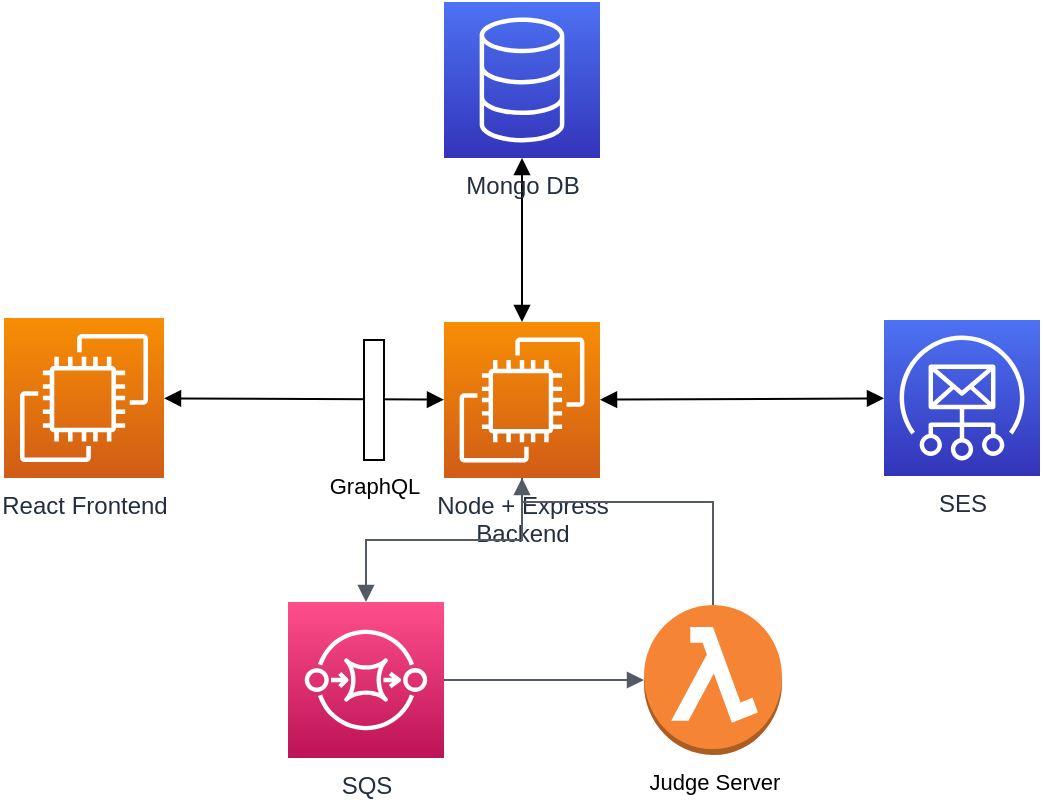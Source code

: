<mxfile version="16.2.4" type="github">
  <diagram id="iUIAf91yaw_snY8xgFvM" name="Page-1">
    <mxGraphModel dx="1426" dy="797" grid="1" gridSize="10" guides="1" tooltips="1" connect="1" arrows="1" fold="1" page="1" pageScale="1" pageWidth="827" pageHeight="1169" math="0" shadow="0">
      <root>
        <mxCell id="0" />
        <mxCell id="1" parent="0" />
        <mxCell id="6MKFGP_MM5SU60d12Fkj-26" value="" style="edgeStyle=none;shape=connector;rounded=0;orthogonalLoop=1;jettySize=auto;html=1;labelBackgroundColor=default;fontFamily=Helvetica;fontSize=11;fontColor=default;startArrow=block;startFill=1;endArrow=block;endFill=1;strokeColor=default;" edge="1" parent="1" source="6MKFGP_MM5SU60d12Fkj-1" target="6MKFGP_MM5SU60d12Fkj-2">
          <mxGeometry relative="1" as="geometry" />
        </mxCell>
        <mxCell id="6MKFGP_MM5SU60d12Fkj-1" value="React Frontend&lt;br&gt;" style="sketch=0;points=[[0,0,0],[0.25,0,0],[0.5,0,0],[0.75,0,0],[1,0,0],[0,1,0],[0.25,1,0],[0.5,1,0],[0.75,1,0],[1,1,0],[0,0.25,0],[0,0.5,0],[0,0.75,0],[1,0.25,0],[1,0.5,0],[1,0.75,0]];outlineConnect=0;fontColor=#232F3E;gradientColor=#F78E04;gradientDirection=north;fillColor=#D05C17;strokeColor=#ffffff;dashed=0;verticalLabelPosition=bottom;verticalAlign=top;align=center;html=1;fontSize=12;fontStyle=0;aspect=fixed;shape=mxgraph.aws4.resourceIcon;resIcon=mxgraph.aws4.ec2;" vertex="1" parent="1">
          <mxGeometry x="140" y="238" width="80" height="80" as="geometry" />
        </mxCell>
        <mxCell id="6MKFGP_MM5SU60d12Fkj-25" value="" style="edgeStyle=none;shape=connector;rounded=0;orthogonalLoop=1;jettySize=auto;html=1;labelBackgroundColor=default;fontFamily=Helvetica;fontSize=11;fontColor=default;endArrow=block;strokeColor=default;startArrow=block;startFill=1;endFill=1;" edge="1" parent="1" source="6MKFGP_MM5SU60d12Fkj-2" target="6MKFGP_MM5SU60d12Fkj-4">
          <mxGeometry relative="1" as="geometry" />
        </mxCell>
        <mxCell id="6MKFGP_MM5SU60d12Fkj-27" value="" style="edgeStyle=none;shape=connector;rounded=0;orthogonalLoop=1;jettySize=auto;html=1;labelBackgroundColor=default;fontFamily=Helvetica;fontSize=11;fontColor=default;startArrow=block;startFill=1;endArrow=block;endFill=1;strokeColor=default;" edge="1" parent="1" source="6MKFGP_MM5SU60d12Fkj-2" target="6MKFGP_MM5SU60d12Fkj-3">
          <mxGeometry relative="1" as="geometry" />
        </mxCell>
        <mxCell id="6MKFGP_MM5SU60d12Fkj-2" value="Node + Express&lt;br&gt;Backend" style="sketch=0;points=[[0,0,0],[0.25,0,0],[0.5,0,0],[0.75,0,0],[1,0,0],[0,1,0],[0.25,1,0],[0.5,1,0],[0.75,1,0],[1,1,0],[0,0.25,0],[0,0.5,0],[0,0.75,0],[1,0.25,0],[1,0.5,0],[1,0.75,0]];outlineConnect=0;fontColor=#232F3E;gradientColor=#F78E04;gradientDirection=north;fillColor=#D05C17;strokeColor=#ffffff;dashed=0;verticalLabelPosition=bottom;verticalAlign=top;align=center;html=1;fontSize=12;fontStyle=0;aspect=fixed;shape=mxgraph.aws4.resourceIcon;resIcon=mxgraph.aws4.ec2;" vertex="1" parent="1">
          <mxGeometry x="360" y="240" width="78" height="78" as="geometry" />
        </mxCell>
        <mxCell id="6MKFGP_MM5SU60d12Fkj-3" value="Mongo DB&lt;br&gt;" style="sketch=0;points=[[0,0,0],[0.25,0,0],[0.5,0,0],[0.75,0,0],[1,0,0],[0,1,0],[0.25,1,0],[0.5,1,0],[0.75,1,0],[1,1,0],[0,0.25,0],[0,0.5,0],[0,0.75,0],[1,0.25,0],[1,0.5,0],[1,0.75,0]];outlineConnect=0;fontColor=#232F3E;gradientColor=#4D72F3;gradientDirection=north;fillColor=#3334B9;strokeColor=#ffffff;dashed=0;verticalLabelPosition=bottom;verticalAlign=top;align=center;html=1;fontSize=12;fontStyle=0;aspect=fixed;shape=mxgraph.aws4.resourceIcon;resIcon=mxgraph.aws4.database;" vertex="1" parent="1">
          <mxGeometry x="360" y="80" width="78" height="78" as="geometry" />
        </mxCell>
        <mxCell id="6MKFGP_MM5SU60d12Fkj-4" value="SES&lt;br&gt;" style="sketch=0;points=[[0,0,0],[0.25,0,0],[0.5,0,0],[0.75,0,0],[1,0,0],[0,1,0],[0.25,1,0],[0.5,1,0],[0.75,1,0],[1,1,0],[0,0.25,0],[0,0.5,0],[0,0.75,0],[1,0.25,0],[1,0.5,0],[1,0.75,0]];outlineConnect=0;fontColor=#232F3E;gradientColor=#4D72F3;gradientDirection=north;fillColor=#3334B9;strokeColor=#ffffff;dashed=0;verticalLabelPosition=bottom;verticalAlign=top;align=center;html=1;fontSize=12;fontStyle=0;aspect=fixed;shape=mxgraph.aws4.resourceIcon;resIcon=mxgraph.aws4.simple_email_service;" vertex="1" parent="1">
          <mxGeometry x="580" y="239" width="78" height="78" as="geometry" />
        </mxCell>
        <mxCell id="6MKFGP_MM5SU60d12Fkj-28" value="GraphQL&lt;br&gt;" style="verticalLabelPosition=bottom;verticalAlign=top;html=1;shape=mxgraph.basic.rect;fillColor2=none;strokeWidth=1;size=20;indent=5;fontFamily=Helvetica;fontSize=11;fontColor=default;" vertex="1" parent="1">
          <mxGeometry x="320" y="249" width="10" height="60" as="geometry" />
        </mxCell>
        <mxCell id="6MKFGP_MM5SU60d12Fkj-29" value="SQS&lt;br&gt;" style="sketch=0;points=[[0,0,0],[0.25,0,0],[0.5,0,0],[0.75,0,0],[1,0,0],[0,1,0],[0.25,1,0],[0.5,1,0],[0.75,1,0],[1,1,0],[0,0.25,0],[0,0.5,0],[0,0.75,0],[1,0.25,0],[1,0.5,0],[1,0.75,0]];outlineConnect=0;fontColor=#232F3E;gradientColor=#FF4F8B;gradientDirection=north;fillColor=#BC1356;strokeColor=#ffffff;dashed=0;verticalLabelPosition=bottom;verticalAlign=top;align=center;html=1;fontSize=12;fontStyle=0;aspect=fixed;shape=mxgraph.aws4.resourceIcon;resIcon=mxgraph.aws4.sqs;fontFamily=Helvetica;" vertex="1" parent="1">
          <mxGeometry x="282" y="380" width="78" height="78" as="geometry" />
        </mxCell>
        <mxCell id="6MKFGP_MM5SU60d12Fkj-31" value="Judge Server&lt;br&gt;" style="outlineConnect=0;dashed=0;verticalLabelPosition=bottom;verticalAlign=top;align=center;html=1;shape=mxgraph.aws3.lambda_function;fillColor=#F58534;gradientColor=none;fontFamily=Helvetica;fontSize=11;fontColor=default;" vertex="1" parent="1">
          <mxGeometry x="460" y="381.5" width="69" height="75" as="geometry" />
        </mxCell>
        <mxCell id="6MKFGP_MM5SU60d12Fkj-33" value="" style="edgeStyle=orthogonalEdgeStyle;html=1;endArrow=none;elbow=vertical;startArrow=block;startFill=1;strokeColor=#545B64;rounded=0;labelBackgroundColor=default;fontFamily=Helvetica;fontSize=11;fontColor=default;shape=connector;" edge="1" parent="1" source="6MKFGP_MM5SU60d12Fkj-29" target="6MKFGP_MM5SU60d12Fkj-2">
          <mxGeometry width="100" relative="1" as="geometry">
            <mxPoint x="360" y="370" as="sourcePoint" />
            <mxPoint x="460" y="370" as="targetPoint" />
          </mxGeometry>
        </mxCell>
        <mxCell id="6MKFGP_MM5SU60d12Fkj-34" value="" style="edgeStyle=orthogonalEdgeStyle;html=1;endArrow=none;elbow=vertical;startArrow=block;startFill=1;strokeColor=#545B64;rounded=0;labelBackgroundColor=default;fontFamily=Helvetica;fontSize=11;fontColor=default;shape=connector;" edge="1" parent="1" source="6MKFGP_MM5SU60d12Fkj-31" target="6MKFGP_MM5SU60d12Fkj-29">
          <mxGeometry width="100" relative="1" as="geometry">
            <mxPoint x="360" y="370" as="sourcePoint" />
            <mxPoint x="460" y="370" as="targetPoint" />
          </mxGeometry>
        </mxCell>
        <mxCell id="6MKFGP_MM5SU60d12Fkj-36" value="" style="edgeStyle=orthogonalEdgeStyle;html=1;endArrow=none;elbow=vertical;startArrow=block;startFill=1;strokeColor=#545B64;rounded=0;labelBackgroundColor=default;fontFamily=Helvetica;fontSize=11;fontColor=default;shape=connector;entryX=0.5;entryY=0;entryDx=0;entryDy=0;entryPerimeter=0;" edge="1" parent="1" source="6MKFGP_MM5SU60d12Fkj-2" target="6MKFGP_MM5SU60d12Fkj-31">
          <mxGeometry width="100" relative="1" as="geometry">
            <mxPoint x="450" y="330" as="sourcePoint" />
            <mxPoint x="550" y="330" as="targetPoint" />
            <Array as="points">
              <mxPoint x="399" y="330" />
              <mxPoint x="495" y="330" />
            </Array>
          </mxGeometry>
        </mxCell>
      </root>
    </mxGraphModel>
  </diagram>
</mxfile>
